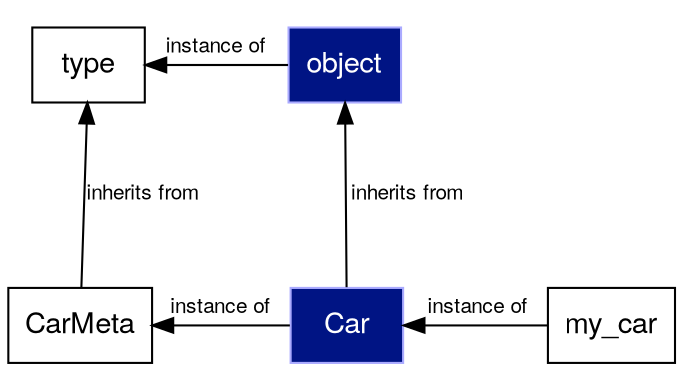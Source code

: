 digraph {
    ratio=0.56

    node [
        shape=box
        fontname="Helvetica Neue"
    ]

    edge [
        fontname="Helvetica Neue"
        fontsize=10
        dir=back
    ]

    object, Car[
        style=filled
        fillcolor="#001484"
        color = "#aaaaff"
        fontcolor=white
    ]

    type -> object [label="instance of"]
    object -> Car [label=" inherits from"]
    Car -> my_car [label=" instance of"]
    CarMeta -> Car [label="instance of"]
    type -> CarMeta [label="inherits from"]

    {rank = same; Car; my_car}
    {rank = same; CarMeta; Car}
    {rank = same; type; object}
}